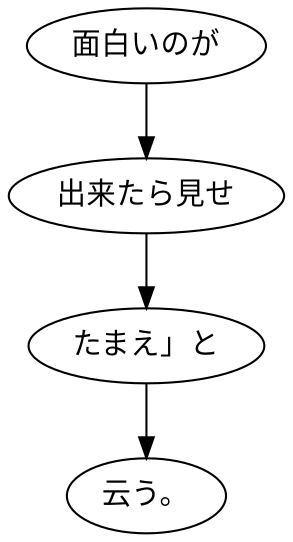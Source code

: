 digraph graph958 {
	node0 [label="面白いのが"];
	node1 [label="出来たら見せ"];
	node2 [label="たまえ」と"];
	node3 [label="云う。"];
	node0 -> node1;
	node1 -> node2;
	node2 -> node3;
}
